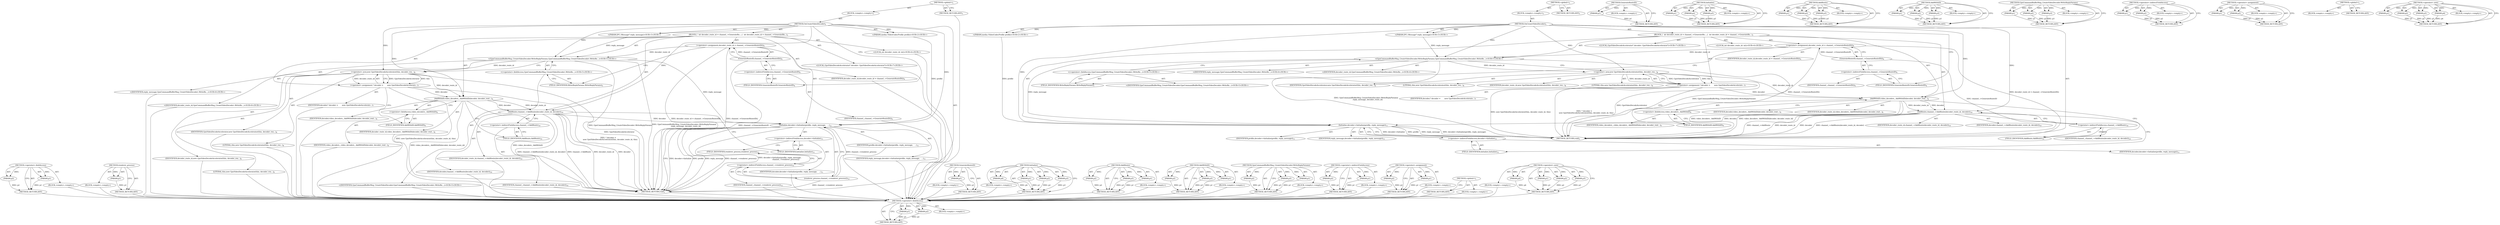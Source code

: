 digraph "&lt;operator&gt;.new" {
vulnerable_100 [label=<(METHOD,&lt;operator&gt;.fieldAccess)>];
vulnerable_101 [label=<(PARAM,p1)>];
vulnerable_102 [label=<(PARAM,p2)>];
vulnerable_103 [label=<(BLOCK,&lt;empty&gt;,&lt;empty&gt;)>];
vulnerable_104 [label=<(METHOD_RETURN,ANY)>];
vulnerable_131 [label=<(METHOD,renderer_process)>];
vulnerable_132 [label=<(PARAM,p1)>];
vulnerable_133 [label=<(BLOCK,&lt;empty&gt;,&lt;empty&gt;)>];
vulnerable_134 [label=<(METHOD_RETURN,ANY)>];
vulnerable_6 [label=<(METHOD,&lt;global&gt;)<SUB>1</SUB>>];
vulnerable_7 [label=<(BLOCK,&lt;empty&gt;,&lt;empty&gt;)<SUB>1</SUB>>];
vulnerable_8 [label=<(METHOD,OnCreateVideoDecoder)<SUB>1</SUB>>];
vulnerable_9 [label="<(PARAM,media::VideoCodecProfile profile)<SUB>2</SUB>>"];
vulnerable_10 [label="<(PARAM,IPC::Message* reply_message)<SUB>3</SUB>>"];
vulnerable_11 [label=<(BLOCK,{
  int decoder_route_id = channel_-&gt;GenerateRo...,{
  int decoder_route_id = channel_-&gt;GenerateRo...)<SUB>3</SUB>>];
vulnerable_12 [label="<(LOCAL,int decoder_route_id: int)<SUB>4</SUB>>"];
vulnerable_13 [label=<(&lt;operator&gt;.assignment,decoder_route_id = channel_-&gt;GenerateRouteID())<SUB>4</SUB>>];
vulnerable_14 [label=<(IDENTIFIER,decoder_route_id,decoder_route_id = channel_-&gt;GenerateRouteID())<SUB>4</SUB>>];
vulnerable_15 [label=<(GenerateRouteID,channel_-&gt;GenerateRouteID())<SUB>4</SUB>>];
vulnerable_16 [label=<(&lt;operator&gt;.indirectFieldAccess,channel_-&gt;GenerateRouteID)<SUB>4</SUB>>];
vulnerable_17 [label=<(IDENTIFIER,channel_,channel_-&gt;GenerateRouteID())<SUB>4</SUB>>];
vulnerable_18 [label=<(FIELD_IDENTIFIER,GenerateRouteID,GenerateRouteID)<SUB>4</SUB>>];
vulnerable_19 [label="<(GpuCommandBufferMsg_CreateVideoDecoder.WriteReplyParams,GpuCommandBufferMsg_CreateVideoDecoder::WriteRe...)<SUB>5</SUB>>"];
vulnerable_20 [label="<(&lt;operator&gt;.fieldAccess,GpuCommandBufferMsg_CreateVideoDecoder::WriteRe...)<SUB>5</SUB>>"];
vulnerable_21 [label="<(IDENTIFIER,GpuCommandBufferMsg_CreateVideoDecoder,GpuCommandBufferMsg_CreateVideoDecoder::WriteRe...)<SUB>5</SUB>>"];
vulnerable_22 [label=<(FIELD_IDENTIFIER,WriteReplyParams,WriteReplyParams)<SUB>5</SUB>>];
vulnerable_23 [label="<(IDENTIFIER,reply_message,GpuCommandBufferMsg_CreateVideoDecoder::WriteRe...)<SUB>6</SUB>>"];
vulnerable_24 [label="<(IDENTIFIER,decoder_route_id,GpuCommandBufferMsg_CreateVideoDecoder::WriteRe...)<SUB>6</SUB>>"];
vulnerable_25 [label="<(LOCAL,GpuVideoDecodeAccelerator* decoder: GpuVideoDecodeAccelerator*)<SUB>7</SUB>>"];
vulnerable_26 [label=<(&lt;operator&gt;.assignment,* decoder =
       new GpuVideoDecodeAccelerato...)<SUB>7</SUB>>];
vulnerable_27 [label=<(IDENTIFIER,decoder,* decoder =
       new GpuVideoDecodeAccelerato...)<SUB>7</SUB>>];
vulnerable_28 [label=<(&lt;operator&gt;.new,new GpuVideoDecodeAccelerator(this, decoder_rou...)<SUB>8</SUB>>];
vulnerable_29 [label=<(IDENTIFIER,GpuVideoDecodeAccelerator,new GpuVideoDecodeAccelerator(this, decoder_rou...)<SUB>8</SUB>>];
vulnerable_30 [label=<(LITERAL,this,new GpuVideoDecodeAccelerator(this, decoder_rou...)<SUB>8</SUB>>];
vulnerable_31 [label=<(IDENTIFIER,decoder_route_id,new GpuVideoDecodeAccelerator(this, decoder_rou...)<SUB>8</SUB>>];
vulnerable_32 [label=<(LITERAL,this,new GpuVideoDecodeAccelerator(this, decoder_rou...)<SUB>8</SUB>>];
vulnerable_33 [label=<(AddWithID,video_decoders_.AddWithID(decoder, decoder_rout...)<SUB>9</SUB>>];
vulnerable_34 [label=<(&lt;operator&gt;.fieldAccess,video_decoders_.AddWithID)<SUB>9</SUB>>];
vulnerable_35 [label=<(IDENTIFIER,video_decoders_,video_decoders_.AddWithID(decoder, decoder_rout...)<SUB>9</SUB>>];
vulnerable_36 [label=<(FIELD_IDENTIFIER,AddWithID,AddWithID)<SUB>9</SUB>>];
vulnerable_37 [label=<(IDENTIFIER,decoder,video_decoders_.AddWithID(decoder, decoder_rout...)<SUB>9</SUB>>];
vulnerable_38 [label=<(IDENTIFIER,decoder_route_id,video_decoders_.AddWithID(decoder, decoder_rout...)<SUB>9</SUB>>];
vulnerable_39 [label=<(AddRoute,channel_-&gt;AddRoute(decoder_route_id, decoder))<SUB>10</SUB>>];
vulnerable_40 [label=<(&lt;operator&gt;.indirectFieldAccess,channel_-&gt;AddRoute)<SUB>10</SUB>>];
vulnerable_41 [label=<(IDENTIFIER,channel_,channel_-&gt;AddRoute(decoder_route_id, decoder))<SUB>10</SUB>>];
vulnerable_42 [label=<(FIELD_IDENTIFIER,AddRoute,AddRoute)<SUB>10</SUB>>];
vulnerable_43 [label=<(IDENTIFIER,decoder_route_id,channel_-&gt;AddRoute(decoder_route_id, decoder))<SUB>10</SUB>>];
vulnerable_44 [label=<(IDENTIFIER,decoder,channel_-&gt;AddRoute(decoder_route_id, decoder))<SUB>10</SUB>>];
vulnerable_45 [label=<(Initialize,decoder-&gt;Initialize(profile, reply_message,
   ...)<SUB>11</SUB>>];
vulnerable_46 [label=<(&lt;operator&gt;.indirectFieldAccess,decoder-&gt;Initialize)<SUB>11</SUB>>];
vulnerable_47 [label=<(IDENTIFIER,decoder,decoder-&gt;Initialize(profile, reply_message,
   ...)<SUB>11</SUB>>];
vulnerable_48 [label=<(FIELD_IDENTIFIER,Initialize,Initialize)<SUB>11</SUB>>];
vulnerable_49 [label=<(IDENTIFIER,profile,decoder-&gt;Initialize(profile, reply_message,
   ...)<SUB>11</SUB>>];
vulnerable_50 [label=<(IDENTIFIER,reply_message,decoder-&gt;Initialize(profile, reply_message,
   ...)<SUB>11</SUB>>];
vulnerable_51 [label=<(renderer_process,channel_-&gt;renderer_process())<SUB>12</SUB>>];
vulnerable_52 [label=<(&lt;operator&gt;.indirectFieldAccess,channel_-&gt;renderer_process)<SUB>12</SUB>>];
vulnerable_53 [label=<(IDENTIFIER,channel_,channel_-&gt;renderer_process())<SUB>12</SUB>>];
vulnerable_54 [label=<(FIELD_IDENTIFIER,renderer_process,renderer_process)<SUB>12</SUB>>];
vulnerable_55 [label=<(METHOD_RETURN,void)<SUB>1</SUB>>];
vulnerable_57 [label=<(METHOD_RETURN,ANY)<SUB>1</SUB>>];
vulnerable_85 [label=<(METHOD,GenerateRouteID)>];
vulnerable_86 [label=<(PARAM,p1)>];
vulnerable_87 [label=<(BLOCK,&lt;empty&gt;,&lt;empty&gt;)>];
vulnerable_88 [label=<(METHOD_RETURN,ANY)>];
vulnerable_124 [label=<(METHOD,Initialize)>];
vulnerable_125 [label=<(PARAM,p1)>];
vulnerable_126 [label=<(PARAM,p2)>];
vulnerable_127 [label=<(PARAM,p3)>];
vulnerable_128 [label=<(PARAM,p4)>];
vulnerable_129 [label=<(BLOCK,&lt;empty&gt;,&lt;empty&gt;)>];
vulnerable_130 [label=<(METHOD_RETURN,ANY)>];
vulnerable_118 [label=<(METHOD,AddRoute)>];
vulnerable_119 [label=<(PARAM,p1)>];
vulnerable_120 [label=<(PARAM,p2)>];
vulnerable_121 [label=<(PARAM,p3)>];
vulnerable_122 [label=<(BLOCK,&lt;empty&gt;,&lt;empty&gt;)>];
vulnerable_123 [label=<(METHOD_RETURN,ANY)>];
vulnerable_112 [label=<(METHOD,AddWithID)>];
vulnerable_113 [label=<(PARAM,p1)>];
vulnerable_114 [label=<(PARAM,p2)>];
vulnerable_115 [label=<(PARAM,p3)>];
vulnerable_116 [label=<(BLOCK,&lt;empty&gt;,&lt;empty&gt;)>];
vulnerable_117 [label=<(METHOD_RETURN,ANY)>];
vulnerable_94 [label=<(METHOD,GpuCommandBufferMsg_CreateVideoDecoder.WriteReplyParams)>];
vulnerable_95 [label=<(PARAM,p1)>];
vulnerable_96 [label=<(PARAM,p2)>];
vulnerable_97 [label=<(PARAM,p3)>];
vulnerable_98 [label=<(BLOCK,&lt;empty&gt;,&lt;empty&gt;)>];
vulnerable_99 [label=<(METHOD_RETURN,ANY)>];
vulnerable_89 [label=<(METHOD,&lt;operator&gt;.indirectFieldAccess)>];
vulnerable_90 [label=<(PARAM,p1)>];
vulnerable_91 [label=<(PARAM,p2)>];
vulnerable_92 [label=<(BLOCK,&lt;empty&gt;,&lt;empty&gt;)>];
vulnerable_93 [label=<(METHOD_RETURN,ANY)>];
vulnerable_80 [label=<(METHOD,&lt;operator&gt;.assignment)>];
vulnerable_81 [label=<(PARAM,p1)>];
vulnerable_82 [label=<(PARAM,p2)>];
vulnerable_83 [label=<(BLOCK,&lt;empty&gt;,&lt;empty&gt;)>];
vulnerable_84 [label=<(METHOD_RETURN,ANY)>];
vulnerable_74 [label=<(METHOD,&lt;global&gt;)<SUB>1</SUB>>];
vulnerable_75 [label=<(BLOCK,&lt;empty&gt;,&lt;empty&gt;)>];
vulnerable_76 [label=<(METHOD_RETURN,ANY)>];
vulnerable_105 [label=<(METHOD,&lt;operator&gt;.new)>];
vulnerable_106 [label=<(PARAM,p1)>];
vulnerable_107 [label=<(PARAM,p2)>];
vulnerable_108 [label=<(PARAM,p3)>];
vulnerable_109 [label=<(PARAM,p4)>];
vulnerable_110 [label=<(BLOCK,&lt;empty&gt;,&lt;empty&gt;)>];
vulnerable_111 [label=<(METHOD_RETURN,ANY)>];
fixed_96 [label=<(METHOD,&lt;operator&gt;.fieldAccess)>];
fixed_97 [label=<(PARAM,p1)>];
fixed_98 [label=<(PARAM,p2)>];
fixed_99 [label=<(BLOCK,&lt;empty&gt;,&lt;empty&gt;)>];
fixed_100 [label=<(METHOD_RETURN,ANY)>];
fixed_6 [label=<(METHOD,&lt;global&gt;)<SUB>1</SUB>>];
fixed_7 [label=<(BLOCK,&lt;empty&gt;,&lt;empty&gt;)<SUB>1</SUB>>];
fixed_8 [label=<(METHOD,OnCreateVideoDecoder)<SUB>1</SUB>>];
fixed_9 [label="<(PARAM,media::VideoCodecProfile profile)<SUB>2</SUB>>"];
fixed_10 [label="<(PARAM,IPC::Message* reply_message)<SUB>3</SUB>>"];
fixed_11 [label=<(BLOCK,{
  int decoder_route_id = channel_-&gt;GenerateRo...,{
  int decoder_route_id = channel_-&gt;GenerateRo...)<SUB>3</SUB>>];
fixed_12 [label="<(LOCAL,int decoder_route_id: int)<SUB>4</SUB>>"];
fixed_13 [label=<(&lt;operator&gt;.assignment,decoder_route_id = channel_-&gt;GenerateRouteID())<SUB>4</SUB>>];
fixed_14 [label=<(IDENTIFIER,decoder_route_id,decoder_route_id = channel_-&gt;GenerateRouteID())<SUB>4</SUB>>];
fixed_15 [label=<(GenerateRouteID,channel_-&gt;GenerateRouteID())<SUB>4</SUB>>];
fixed_16 [label=<(&lt;operator&gt;.indirectFieldAccess,channel_-&gt;GenerateRouteID)<SUB>4</SUB>>];
fixed_17 [label=<(IDENTIFIER,channel_,channel_-&gt;GenerateRouteID())<SUB>4</SUB>>];
fixed_18 [label=<(FIELD_IDENTIFIER,GenerateRouteID,GenerateRouteID)<SUB>4</SUB>>];
fixed_19 [label="<(GpuCommandBufferMsg_CreateVideoDecoder.WriteReplyParams,GpuCommandBufferMsg_CreateVideoDecoder::WriteRe...)<SUB>5</SUB>>"];
fixed_20 [label="<(&lt;operator&gt;.fieldAccess,GpuCommandBufferMsg_CreateVideoDecoder::WriteRe...)<SUB>5</SUB>>"];
fixed_21 [label="<(IDENTIFIER,GpuCommandBufferMsg_CreateVideoDecoder,GpuCommandBufferMsg_CreateVideoDecoder::WriteRe...)<SUB>5</SUB>>"];
fixed_22 [label=<(FIELD_IDENTIFIER,WriteReplyParams,WriteReplyParams)<SUB>5</SUB>>];
fixed_23 [label="<(IDENTIFIER,reply_message,GpuCommandBufferMsg_CreateVideoDecoder::WriteRe...)<SUB>6</SUB>>"];
fixed_24 [label="<(IDENTIFIER,decoder_route_id,GpuCommandBufferMsg_CreateVideoDecoder::WriteRe...)<SUB>6</SUB>>"];
fixed_25 [label="<(LOCAL,GpuVideoDecodeAccelerator* decoder: GpuVideoDecodeAccelerator*)<SUB>7</SUB>>"];
fixed_26 [label=<(&lt;operator&gt;.assignment,* decoder =
       new GpuVideoDecodeAccelerato...)<SUB>7</SUB>>];
fixed_27 [label=<(IDENTIFIER,decoder,* decoder =
       new GpuVideoDecodeAccelerato...)<SUB>7</SUB>>];
fixed_28 [label=<(&lt;operator&gt;.new,new GpuVideoDecodeAccelerator(this, decoder_rou...)<SUB>8</SUB>>];
fixed_29 [label=<(IDENTIFIER,GpuVideoDecodeAccelerator,new GpuVideoDecodeAccelerator(this, decoder_rou...)<SUB>8</SUB>>];
fixed_30 [label=<(LITERAL,this,new GpuVideoDecodeAccelerator(this, decoder_rou...)<SUB>8</SUB>>];
fixed_31 [label=<(IDENTIFIER,decoder_route_id,new GpuVideoDecodeAccelerator(this, decoder_rou...)<SUB>8</SUB>>];
fixed_32 [label=<(LITERAL,this,new GpuVideoDecodeAccelerator(this, decoder_rou...)<SUB>8</SUB>>];
fixed_33 [label=<(AddWithID,video_decoders_.AddWithID(decoder, decoder_rout...)<SUB>9</SUB>>];
fixed_34 [label=<(&lt;operator&gt;.fieldAccess,video_decoders_.AddWithID)<SUB>9</SUB>>];
fixed_35 [label=<(IDENTIFIER,video_decoders_,video_decoders_.AddWithID(decoder, decoder_rout...)<SUB>9</SUB>>];
fixed_36 [label=<(FIELD_IDENTIFIER,AddWithID,AddWithID)<SUB>9</SUB>>];
fixed_37 [label=<(IDENTIFIER,decoder,video_decoders_.AddWithID(decoder, decoder_rout...)<SUB>9</SUB>>];
fixed_38 [label=<(IDENTIFIER,decoder_route_id,video_decoders_.AddWithID(decoder, decoder_rout...)<SUB>9</SUB>>];
fixed_39 [label=<(AddRoute,channel_-&gt;AddRoute(decoder_route_id, decoder))<SUB>10</SUB>>];
fixed_40 [label=<(&lt;operator&gt;.indirectFieldAccess,channel_-&gt;AddRoute)<SUB>10</SUB>>];
fixed_41 [label=<(IDENTIFIER,channel_,channel_-&gt;AddRoute(decoder_route_id, decoder))<SUB>10</SUB>>];
fixed_42 [label=<(FIELD_IDENTIFIER,AddRoute,AddRoute)<SUB>10</SUB>>];
fixed_43 [label=<(IDENTIFIER,decoder_route_id,channel_-&gt;AddRoute(decoder_route_id, decoder))<SUB>10</SUB>>];
fixed_44 [label=<(IDENTIFIER,decoder,channel_-&gt;AddRoute(decoder_route_id, decoder))<SUB>10</SUB>>];
fixed_45 [label=<(Initialize,decoder-&gt;Initialize(profile, reply_message))<SUB>11</SUB>>];
fixed_46 [label=<(&lt;operator&gt;.indirectFieldAccess,decoder-&gt;Initialize)<SUB>11</SUB>>];
fixed_47 [label=<(IDENTIFIER,decoder,decoder-&gt;Initialize(profile, reply_message))<SUB>11</SUB>>];
fixed_48 [label=<(FIELD_IDENTIFIER,Initialize,Initialize)<SUB>11</SUB>>];
fixed_49 [label=<(IDENTIFIER,profile,decoder-&gt;Initialize(profile, reply_message))<SUB>11</SUB>>];
fixed_50 [label=<(IDENTIFIER,reply_message,decoder-&gt;Initialize(profile, reply_message))<SUB>11</SUB>>];
fixed_51 [label=<(METHOD_RETURN,void)<SUB>1</SUB>>];
fixed_53 [label=<(METHOD_RETURN,ANY)<SUB>1</SUB>>];
fixed_81 [label=<(METHOD,GenerateRouteID)>];
fixed_82 [label=<(PARAM,p1)>];
fixed_83 [label=<(BLOCK,&lt;empty&gt;,&lt;empty&gt;)>];
fixed_84 [label=<(METHOD_RETURN,ANY)>];
fixed_120 [label=<(METHOD,Initialize)>];
fixed_121 [label=<(PARAM,p1)>];
fixed_122 [label=<(PARAM,p2)>];
fixed_123 [label=<(PARAM,p3)>];
fixed_124 [label=<(BLOCK,&lt;empty&gt;,&lt;empty&gt;)>];
fixed_125 [label=<(METHOD_RETURN,ANY)>];
fixed_114 [label=<(METHOD,AddRoute)>];
fixed_115 [label=<(PARAM,p1)>];
fixed_116 [label=<(PARAM,p2)>];
fixed_117 [label=<(PARAM,p3)>];
fixed_118 [label=<(BLOCK,&lt;empty&gt;,&lt;empty&gt;)>];
fixed_119 [label=<(METHOD_RETURN,ANY)>];
fixed_108 [label=<(METHOD,AddWithID)>];
fixed_109 [label=<(PARAM,p1)>];
fixed_110 [label=<(PARAM,p2)>];
fixed_111 [label=<(PARAM,p3)>];
fixed_112 [label=<(BLOCK,&lt;empty&gt;,&lt;empty&gt;)>];
fixed_113 [label=<(METHOD_RETURN,ANY)>];
fixed_90 [label=<(METHOD,GpuCommandBufferMsg_CreateVideoDecoder.WriteReplyParams)>];
fixed_91 [label=<(PARAM,p1)>];
fixed_92 [label=<(PARAM,p2)>];
fixed_93 [label=<(PARAM,p3)>];
fixed_94 [label=<(BLOCK,&lt;empty&gt;,&lt;empty&gt;)>];
fixed_95 [label=<(METHOD_RETURN,ANY)>];
fixed_85 [label=<(METHOD,&lt;operator&gt;.indirectFieldAccess)>];
fixed_86 [label=<(PARAM,p1)>];
fixed_87 [label=<(PARAM,p2)>];
fixed_88 [label=<(BLOCK,&lt;empty&gt;,&lt;empty&gt;)>];
fixed_89 [label=<(METHOD_RETURN,ANY)>];
fixed_76 [label=<(METHOD,&lt;operator&gt;.assignment)>];
fixed_77 [label=<(PARAM,p1)>];
fixed_78 [label=<(PARAM,p2)>];
fixed_79 [label=<(BLOCK,&lt;empty&gt;,&lt;empty&gt;)>];
fixed_80 [label=<(METHOD_RETURN,ANY)>];
fixed_70 [label=<(METHOD,&lt;global&gt;)<SUB>1</SUB>>];
fixed_71 [label=<(BLOCK,&lt;empty&gt;,&lt;empty&gt;)>];
fixed_72 [label=<(METHOD_RETURN,ANY)>];
fixed_101 [label=<(METHOD,&lt;operator&gt;.new)>];
fixed_102 [label=<(PARAM,p1)>];
fixed_103 [label=<(PARAM,p2)>];
fixed_104 [label=<(PARAM,p3)>];
fixed_105 [label=<(PARAM,p4)>];
fixed_106 [label=<(BLOCK,&lt;empty&gt;,&lt;empty&gt;)>];
fixed_107 [label=<(METHOD_RETURN,ANY)>];
vulnerable_100 -> vulnerable_101  [key=0, label="AST: "];
vulnerable_100 -> vulnerable_101  [key=1, label="DDG: "];
vulnerable_100 -> vulnerable_103  [key=0, label="AST: "];
vulnerable_100 -> vulnerable_102  [key=0, label="AST: "];
vulnerable_100 -> vulnerable_102  [key=1, label="DDG: "];
vulnerable_100 -> vulnerable_104  [key=0, label="AST: "];
vulnerable_100 -> vulnerable_104  [key=1, label="CFG: "];
vulnerable_101 -> vulnerable_104  [key=0, label="DDG: p1"];
vulnerable_102 -> vulnerable_104  [key=0, label="DDG: p2"];
vulnerable_103 -> fixed_96  [key=0];
vulnerable_104 -> fixed_96  [key=0];
vulnerable_131 -> vulnerable_132  [key=0, label="AST: "];
vulnerable_131 -> vulnerable_132  [key=1, label="DDG: "];
vulnerable_131 -> vulnerable_133  [key=0, label="AST: "];
vulnerable_131 -> vulnerable_134  [key=0, label="AST: "];
vulnerable_131 -> vulnerable_134  [key=1, label="CFG: "];
vulnerable_132 -> vulnerable_134  [key=0, label="DDG: p1"];
vulnerable_133 -> fixed_96  [key=0];
vulnerable_134 -> fixed_96  [key=0];
vulnerable_6 -> vulnerable_7  [key=0, label="AST: "];
vulnerable_6 -> vulnerable_57  [key=0, label="AST: "];
vulnerable_6 -> vulnerable_57  [key=1, label="CFG: "];
vulnerable_7 -> vulnerable_8  [key=0, label="AST: "];
vulnerable_8 -> vulnerable_9  [key=0, label="AST: "];
vulnerable_8 -> vulnerable_9  [key=1, label="DDG: "];
vulnerable_8 -> vulnerable_10  [key=0, label="AST: "];
vulnerable_8 -> vulnerable_10  [key=1, label="DDG: "];
vulnerable_8 -> vulnerable_11  [key=0, label="AST: "];
vulnerable_8 -> vulnerable_55  [key=0, label="AST: "];
vulnerable_8 -> vulnerable_18  [key=0, label="CFG: "];
vulnerable_8 -> vulnerable_19  [key=0, label="DDG: "];
vulnerable_8 -> vulnerable_33  [key=0, label="DDG: "];
vulnerable_8 -> vulnerable_39  [key=0, label="DDG: "];
vulnerable_8 -> vulnerable_45  [key=0, label="DDG: "];
vulnerable_8 -> vulnerable_28  [key=0, label="DDG: "];
vulnerable_9 -> vulnerable_45  [key=0, label="DDG: profile"];
vulnerable_10 -> vulnerable_19  [key=0, label="DDG: reply_message"];
vulnerable_11 -> vulnerable_12  [key=0, label="AST: "];
vulnerable_11 -> vulnerable_13  [key=0, label="AST: "];
vulnerable_11 -> vulnerable_19  [key=0, label="AST: "];
vulnerable_11 -> vulnerable_25  [key=0, label="AST: "];
vulnerable_11 -> vulnerable_26  [key=0, label="AST: "];
vulnerable_11 -> vulnerable_33  [key=0, label="AST: "];
vulnerable_11 -> vulnerable_39  [key=0, label="AST: "];
vulnerable_11 -> vulnerable_45  [key=0, label="AST: "];
vulnerable_12 -> fixed_96  [key=0];
vulnerable_13 -> vulnerable_14  [key=0, label="AST: "];
vulnerable_13 -> vulnerable_15  [key=0, label="AST: "];
vulnerable_13 -> vulnerable_22  [key=0, label="CFG: "];
vulnerable_13 -> vulnerable_55  [key=0, label="DDG: channel_-&gt;GenerateRouteID()"];
vulnerable_13 -> vulnerable_55  [key=1, label="DDG: decoder_route_id = channel_-&gt;GenerateRouteID()"];
vulnerable_13 -> vulnerable_19  [key=0, label="DDG: decoder_route_id"];
vulnerable_14 -> fixed_96  [key=0];
vulnerable_15 -> vulnerable_16  [key=0, label="AST: "];
vulnerable_15 -> vulnerable_13  [key=0, label="CFG: "];
vulnerable_15 -> vulnerable_13  [key=1, label="DDG: channel_-&gt;GenerateRouteID"];
vulnerable_15 -> vulnerable_55  [key=0, label="DDG: channel_-&gt;GenerateRouteID"];
vulnerable_16 -> vulnerable_17  [key=0, label="AST: "];
vulnerable_16 -> vulnerable_18  [key=0, label="AST: "];
vulnerable_16 -> vulnerable_15  [key=0, label="CFG: "];
vulnerable_17 -> fixed_96  [key=0];
vulnerable_18 -> vulnerable_16  [key=0, label="CFG: "];
vulnerable_19 -> vulnerable_20  [key=0, label="AST: "];
vulnerable_19 -> vulnerable_23  [key=0, label="AST: "];
vulnerable_19 -> vulnerable_24  [key=0, label="AST: "];
vulnerable_19 -> vulnerable_28  [key=0, label="CFG: "];
vulnerable_19 -> vulnerable_28  [key=1, label="DDG: decoder_route_id"];
vulnerable_19 -> vulnerable_55  [key=0, label="DDG: GpuCommandBufferMsg_CreateVideoDecoder::WriteReplyParams"];
vulnerable_19 -> vulnerable_55  [key=1, label="DDG: GpuCommandBufferMsg_CreateVideoDecoder::WriteReplyParams(
      reply_message, decoder_route_id)"];
vulnerable_19 -> vulnerable_45  [key=0, label="DDG: reply_message"];
vulnerable_20 -> vulnerable_21  [key=0, label="AST: "];
vulnerable_20 -> vulnerable_22  [key=0, label="AST: "];
vulnerable_20 -> vulnerable_19  [key=0, label="CFG: "];
vulnerable_21 -> fixed_96  [key=0];
vulnerable_22 -> vulnerable_20  [key=0, label="CFG: "];
vulnerable_23 -> fixed_96  [key=0];
vulnerable_24 -> fixed_96  [key=0];
vulnerable_25 -> fixed_96  [key=0];
vulnerable_26 -> vulnerable_27  [key=0, label="AST: "];
vulnerable_26 -> vulnerable_28  [key=0, label="AST: "];
vulnerable_26 -> vulnerable_36  [key=0, label="CFG: "];
vulnerable_26 -> vulnerable_55  [key=0, label="DDG: new GpuVideoDecodeAccelerator(this, decoder_route_id, this)"];
vulnerable_26 -> vulnerable_55  [key=1, label="DDG: * decoder =
       new GpuVideoDecodeAccelerator(this, decoder_route_id, this)"];
vulnerable_26 -> vulnerable_33  [key=0, label="DDG: decoder"];
vulnerable_27 -> fixed_96  [key=0];
vulnerable_28 -> vulnerable_29  [key=0, label="AST: "];
vulnerable_28 -> vulnerable_30  [key=0, label="AST: "];
vulnerable_28 -> vulnerable_31  [key=0, label="AST: "];
vulnerable_28 -> vulnerable_32  [key=0, label="AST: "];
vulnerable_28 -> vulnerable_26  [key=0, label="CFG: "];
vulnerable_28 -> vulnerable_26  [key=1, label="DDG: GpuVideoDecodeAccelerator"];
vulnerable_28 -> vulnerable_26  [key=2, label="DDG: this"];
vulnerable_28 -> vulnerable_26  [key=3, label="DDG: decoder_route_id"];
vulnerable_28 -> vulnerable_55  [key=0, label="DDG: GpuVideoDecodeAccelerator"];
vulnerable_28 -> vulnerable_33  [key=0, label="DDG: decoder_route_id"];
vulnerable_29 -> fixed_96  [key=0];
vulnerable_30 -> fixed_96  [key=0];
vulnerable_31 -> fixed_96  [key=0];
vulnerable_32 -> fixed_96  [key=0];
vulnerable_33 -> vulnerable_34  [key=0, label="AST: "];
vulnerable_33 -> vulnerable_37  [key=0, label="AST: "];
vulnerable_33 -> vulnerable_38  [key=0, label="AST: "];
vulnerable_33 -> vulnerable_42  [key=0, label="CFG: "];
vulnerable_33 -> vulnerable_55  [key=0, label="DDG: video_decoders_.AddWithID"];
vulnerable_33 -> vulnerable_55  [key=1, label="DDG: video_decoders_.AddWithID(decoder, decoder_route_id)"];
vulnerable_33 -> vulnerable_39  [key=0, label="DDG: decoder_route_id"];
vulnerable_33 -> vulnerable_39  [key=1, label="DDG: decoder"];
vulnerable_34 -> vulnerable_35  [key=0, label="AST: "];
vulnerable_34 -> vulnerable_36  [key=0, label="AST: "];
vulnerable_34 -> vulnerable_33  [key=0, label="CFG: "];
vulnerable_35 -> fixed_96  [key=0];
vulnerable_36 -> vulnerable_34  [key=0, label="CFG: "];
vulnerable_37 -> fixed_96  [key=0];
vulnerable_38 -> fixed_96  [key=0];
vulnerable_39 -> vulnerable_40  [key=0, label="AST: "];
vulnerable_39 -> vulnerable_43  [key=0, label="AST: "];
vulnerable_39 -> vulnerable_44  [key=0, label="AST: "];
vulnerable_39 -> vulnerable_48  [key=0, label="CFG: "];
vulnerable_39 -> vulnerable_55  [key=0, label="DDG: channel_-&gt;AddRoute"];
vulnerable_39 -> vulnerable_55  [key=1, label="DDG: decoder_route_id"];
vulnerable_39 -> vulnerable_55  [key=2, label="DDG: decoder"];
vulnerable_39 -> vulnerable_55  [key=3, label="DDG: channel_-&gt;AddRoute(decoder_route_id, decoder)"];
vulnerable_39 -> vulnerable_45  [key=0, label="DDG: decoder"];
vulnerable_40 -> vulnerable_41  [key=0, label="AST: "];
vulnerable_40 -> vulnerable_42  [key=0, label="AST: "];
vulnerable_40 -> vulnerable_39  [key=0, label="CFG: "];
vulnerable_41 -> fixed_96  [key=0];
vulnerable_42 -> vulnerable_40  [key=0, label="CFG: "];
vulnerable_43 -> fixed_96  [key=0];
vulnerable_44 -> fixed_96  [key=0];
vulnerable_45 -> vulnerable_46  [key=0, label="AST: "];
vulnerable_45 -> vulnerable_49  [key=0, label="AST: "];
vulnerable_45 -> vulnerable_50  [key=0, label="AST: "];
vulnerable_45 -> vulnerable_51  [key=0, label="AST: "];
vulnerable_45 -> vulnerable_55  [key=0, label="CFG: "];
vulnerable_45 -> vulnerable_55  [key=1, label="DDG: decoder-&gt;Initialize"];
vulnerable_45 -> vulnerable_55  [key=2, label="DDG: profile"];
vulnerable_45 -> vulnerable_55  [key=3, label="DDG: reply_message"];
vulnerable_45 -> vulnerable_55  [key=4, label="DDG: channel_-&gt;renderer_process()"];
vulnerable_45 -> vulnerable_55  [key=5, label="DDG: decoder-&gt;Initialize(profile, reply_message,
                      channel_-&gt;renderer_process())"];
vulnerable_46 -> vulnerable_47  [key=0, label="AST: "];
vulnerable_46 -> vulnerable_48  [key=0, label="AST: "];
vulnerable_46 -> vulnerable_54  [key=0, label="CFG: "];
vulnerable_47 -> fixed_96  [key=0];
vulnerable_48 -> vulnerable_46  [key=0, label="CFG: "];
vulnerable_49 -> fixed_96  [key=0];
vulnerable_50 -> fixed_96  [key=0];
vulnerable_51 -> vulnerable_52  [key=0, label="AST: "];
vulnerable_51 -> vulnerable_45  [key=0, label="CFG: "];
vulnerable_51 -> vulnerable_45  [key=1, label="DDG: channel_-&gt;renderer_process"];
vulnerable_51 -> vulnerable_55  [key=0, label="DDG: channel_-&gt;renderer_process"];
vulnerable_52 -> vulnerable_53  [key=0, label="AST: "];
vulnerable_52 -> vulnerable_54  [key=0, label="AST: "];
vulnerable_52 -> vulnerable_51  [key=0, label="CFG: "];
vulnerable_53 -> fixed_96  [key=0];
vulnerable_54 -> vulnerable_52  [key=0, label="CFG: "];
vulnerable_55 -> fixed_96  [key=0];
vulnerable_57 -> fixed_96  [key=0];
vulnerable_85 -> vulnerable_86  [key=0, label="AST: "];
vulnerable_85 -> vulnerable_86  [key=1, label="DDG: "];
vulnerable_85 -> vulnerable_87  [key=0, label="AST: "];
vulnerable_85 -> vulnerable_88  [key=0, label="AST: "];
vulnerable_85 -> vulnerable_88  [key=1, label="CFG: "];
vulnerable_86 -> vulnerable_88  [key=0, label="DDG: p1"];
vulnerable_87 -> fixed_96  [key=0];
vulnerable_88 -> fixed_96  [key=0];
vulnerable_124 -> vulnerable_125  [key=0, label="AST: "];
vulnerable_124 -> vulnerable_125  [key=1, label="DDG: "];
vulnerable_124 -> vulnerable_129  [key=0, label="AST: "];
vulnerable_124 -> vulnerable_126  [key=0, label="AST: "];
vulnerable_124 -> vulnerable_126  [key=1, label="DDG: "];
vulnerable_124 -> vulnerable_130  [key=0, label="AST: "];
vulnerable_124 -> vulnerable_130  [key=1, label="CFG: "];
vulnerable_124 -> vulnerable_127  [key=0, label="AST: "];
vulnerable_124 -> vulnerable_127  [key=1, label="DDG: "];
vulnerable_124 -> vulnerable_128  [key=0, label="AST: "];
vulnerable_124 -> vulnerable_128  [key=1, label="DDG: "];
vulnerable_125 -> vulnerable_130  [key=0, label="DDG: p1"];
vulnerable_126 -> vulnerable_130  [key=0, label="DDG: p2"];
vulnerable_127 -> vulnerable_130  [key=0, label="DDG: p3"];
vulnerable_128 -> vulnerable_130  [key=0, label="DDG: p4"];
vulnerable_129 -> fixed_96  [key=0];
vulnerable_130 -> fixed_96  [key=0];
vulnerable_118 -> vulnerable_119  [key=0, label="AST: "];
vulnerable_118 -> vulnerable_119  [key=1, label="DDG: "];
vulnerable_118 -> vulnerable_122  [key=0, label="AST: "];
vulnerable_118 -> vulnerable_120  [key=0, label="AST: "];
vulnerable_118 -> vulnerable_120  [key=1, label="DDG: "];
vulnerable_118 -> vulnerable_123  [key=0, label="AST: "];
vulnerable_118 -> vulnerable_123  [key=1, label="CFG: "];
vulnerable_118 -> vulnerable_121  [key=0, label="AST: "];
vulnerable_118 -> vulnerable_121  [key=1, label="DDG: "];
vulnerable_119 -> vulnerable_123  [key=0, label="DDG: p1"];
vulnerable_120 -> vulnerable_123  [key=0, label="DDG: p2"];
vulnerable_121 -> vulnerable_123  [key=0, label="DDG: p3"];
vulnerable_122 -> fixed_96  [key=0];
vulnerable_123 -> fixed_96  [key=0];
vulnerable_112 -> vulnerable_113  [key=0, label="AST: "];
vulnerable_112 -> vulnerable_113  [key=1, label="DDG: "];
vulnerable_112 -> vulnerable_116  [key=0, label="AST: "];
vulnerable_112 -> vulnerable_114  [key=0, label="AST: "];
vulnerable_112 -> vulnerable_114  [key=1, label="DDG: "];
vulnerable_112 -> vulnerable_117  [key=0, label="AST: "];
vulnerable_112 -> vulnerable_117  [key=1, label="CFG: "];
vulnerable_112 -> vulnerable_115  [key=0, label="AST: "];
vulnerable_112 -> vulnerable_115  [key=1, label="DDG: "];
vulnerable_113 -> vulnerable_117  [key=0, label="DDG: p1"];
vulnerable_114 -> vulnerable_117  [key=0, label="DDG: p2"];
vulnerable_115 -> vulnerable_117  [key=0, label="DDG: p3"];
vulnerable_116 -> fixed_96  [key=0];
vulnerable_117 -> fixed_96  [key=0];
vulnerable_94 -> vulnerable_95  [key=0, label="AST: "];
vulnerable_94 -> vulnerable_95  [key=1, label="DDG: "];
vulnerable_94 -> vulnerable_98  [key=0, label="AST: "];
vulnerable_94 -> vulnerable_96  [key=0, label="AST: "];
vulnerable_94 -> vulnerable_96  [key=1, label="DDG: "];
vulnerable_94 -> vulnerable_99  [key=0, label="AST: "];
vulnerable_94 -> vulnerable_99  [key=1, label="CFG: "];
vulnerable_94 -> vulnerable_97  [key=0, label="AST: "];
vulnerable_94 -> vulnerable_97  [key=1, label="DDG: "];
vulnerable_95 -> vulnerable_99  [key=0, label="DDG: p1"];
vulnerable_96 -> vulnerable_99  [key=0, label="DDG: p2"];
vulnerable_97 -> vulnerable_99  [key=0, label="DDG: p3"];
vulnerable_98 -> fixed_96  [key=0];
vulnerable_99 -> fixed_96  [key=0];
vulnerable_89 -> vulnerable_90  [key=0, label="AST: "];
vulnerable_89 -> vulnerable_90  [key=1, label="DDG: "];
vulnerable_89 -> vulnerable_92  [key=0, label="AST: "];
vulnerable_89 -> vulnerable_91  [key=0, label="AST: "];
vulnerable_89 -> vulnerable_91  [key=1, label="DDG: "];
vulnerable_89 -> vulnerable_93  [key=0, label="AST: "];
vulnerable_89 -> vulnerable_93  [key=1, label="CFG: "];
vulnerable_90 -> vulnerable_93  [key=0, label="DDG: p1"];
vulnerable_91 -> vulnerable_93  [key=0, label="DDG: p2"];
vulnerable_92 -> fixed_96  [key=0];
vulnerable_93 -> fixed_96  [key=0];
vulnerable_80 -> vulnerable_81  [key=0, label="AST: "];
vulnerable_80 -> vulnerable_81  [key=1, label="DDG: "];
vulnerable_80 -> vulnerable_83  [key=0, label="AST: "];
vulnerable_80 -> vulnerable_82  [key=0, label="AST: "];
vulnerable_80 -> vulnerable_82  [key=1, label="DDG: "];
vulnerable_80 -> vulnerable_84  [key=0, label="AST: "];
vulnerable_80 -> vulnerable_84  [key=1, label="CFG: "];
vulnerable_81 -> vulnerable_84  [key=0, label="DDG: p1"];
vulnerable_82 -> vulnerable_84  [key=0, label="DDG: p2"];
vulnerable_83 -> fixed_96  [key=0];
vulnerable_84 -> fixed_96  [key=0];
vulnerable_74 -> vulnerable_75  [key=0, label="AST: "];
vulnerable_74 -> vulnerable_76  [key=0, label="AST: "];
vulnerable_74 -> vulnerable_76  [key=1, label="CFG: "];
vulnerable_75 -> fixed_96  [key=0];
vulnerable_76 -> fixed_96  [key=0];
vulnerable_105 -> vulnerable_106  [key=0, label="AST: "];
vulnerable_105 -> vulnerable_106  [key=1, label="DDG: "];
vulnerable_105 -> vulnerable_110  [key=0, label="AST: "];
vulnerable_105 -> vulnerable_107  [key=0, label="AST: "];
vulnerable_105 -> vulnerable_107  [key=1, label="DDG: "];
vulnerable_105 -> vulnerable_111  [key=0, label="AST: "];
vulnerable_105 -> vulnerable_111  [key=1, label="CFG: "];
vulnerable_105 -> vulnerable_108  [key=0, label="AST: "];
vulnerable_105 -> vulnerable_108  [key=1, label="DDG: "];
vulnerable_105 -> vulnerable_109  [key=0, label="AST: "];
vulnerable_105 -> vulnerable_109  [key=1, label="DDG: "];
vulnerable_106 -> vulnerable_111  [key=0, label="DDG: p1"];
vulnerable_107 -> vulnerable_111  [key=0, label="DDG: p2"];
vulnerable_108 -> vulnerable_111  [key=0, label="DDG: p3"];
vulnerable_109 -> vulnerable_111  [key=0, label="DDG: p4"];
vulnerable_110 -> fixed_96  [key=0];
vulnerable_111 -> fixed_96  [key=0];
fixed_96 -> fixed_97  [key=0, label="AST: "];
fixed_96 -> fixed_97  [key=1, label="DDG: "];
fixed_96 -> fixed_99  [key=0, label="AST: "];
fixed_96 -> fixed_98  [key=0, label="AST: "];
fixed_96 -> fixed_98  [key=1, label="DDG: "];
fixed_96 -> fixed_100  [key=0, label="AST: "];
fixed_96 -> fixed_100  [key=1, label="CFG: "];
fixed_97 -> fixed_100  [key=0, label="DDG: p1"];
fixed_98 -> fixed_100  [key=0, label="DDG: p2"];
fixed_6 -> fixed_7  [key=0, label="AST: "];
fixed_6 -> fixed_53  [key=0, label="AST: "];
fixed_6 -> fixed_53  [key=1, label="CFG: "];
fixed_7 -> fixed_8  [key=0, label="AST: "];
fixed_8 -> fixed_9  [key=0, label="AST: "];
fixed_8 -> fixed_9  [key=1, label="DDG: "];
fixed_8 -> fixed_10  [key=0, label="AST: "];
fixed_8 -> fixed_10  [key=1, label="DDG: "];
fixed_8 -> fixed_11  [key=0, label="AST: "];
fixed_8 -> fixed_51  [key=0, label="AST: "];
fixed_8 -> fixed_18  [key=0, label="CFG: "];
fixed_8 -> fixed_19  [key=0, label="DDG: "];
fixed_8 -> fixed_33  [key=0, label="DDG: "];
fixed_8 -> fixed_39  [key=0, label="DDG: "];
fixed_8 -> fixed_45  [key=0, label="DDG: "];
fixed_8 -> fixed_28  [key=0, label="DDG: "];
fixed_9 -> fixed_45  [key=0, label="DDG: profile"];
fixed_10 -> fixed_19  [key=0, label="DDG: reply_message"];
fixed_11 -> fixed_12  [key=0, label="AST: "];
fixed_11 -> fixed_13  [key=0, label="AST: "];
fixed_11 -> fixed_19  [key=0, label="AST: "];
fixed_11 -> fixed_25  [key=0, label="AST: "];
fixed_11 -> fixed_26  [key=0, label="AST: "];
fixed_11 -> fixed_33  [key=0, label="AST: "];
fixed_11 -> fixed_39  [key=0, label="AST: "];
fixed_11 -> fixed_45  [key=0, label="AST: "];
fixed_13 -> fixed_14  [key=0, label="AST: "];
fixed_13 -> fixed_15  [key=0, label="AST: "];
fixed_13 -> fixed_22  [key=0, label="CFG: "];
fixed_13 -> fixed_51  [key=0, label="DDG: channel_-&gt;GenerateRouteID()"];
fixed_13 -> fixed_51  [key=1, label="DDG: decoder_route_id = channel_-&gt;GenerateRouteID()"];
fixed_13 -> fixed_19  [key=0, label="DDG: decoder_route_id"];
fixed_15 -> fixed_16  [key=0, label="AST: "];
fixed_15 -> fixed_13  [key=0, label="CFG: "];
fixed_15 -> fixed_13  [key=1, label="DDG: channel_-&gt;GenerateRouteID"];
fixed_15 -> fixed_51  [key=0, label="DDG: channel_-&gt;GenerateRouteID"];
fixed_16 -> fixed_17  [key=0, label="AST: "];
fixed_16 -> fixed_18  [key=0, label="AST: "];
fixed_16 -> fixed_15  [key=0, label="CFG: "];
fixed_18 -> fixed_16  [key=0, label="CFG: "];
fixed_19 -> fixed_20  [key=0, label="AST: "];
fixed_19 -> fixed_23  [key=0, label="AST: "];
fixed_19 -> fixed_24  [key=0, label="AST: "];
fixed_19 -> fixed_28  [key=0, label="CFG: "];
fixed_19 -> fixed_28  [key=1, label="DDG: decoder_route_id"];
fixed_19 -> fixed_51  [key=0, label="DDG: GpuCommandBufferMsg_CreateVideoDecoder::WriteReplyParams"];
fixed_19 -> fixed_51  [key=1, label="DDG: GpuCommandBufferMsg_CreateVideoDecoder::WriteReplyParams(
      reply_message, decoder_route_id)"];
fixed_19 -> fixed_45  [key=0, label="DDG: reply_message"];
fixed_20 -> fixed_21  [key=0, label="AST: "];
fixed_20 -> fixed_22  [key=0, label="AST: "];
fixed_20 -> fixed_19  [key=0, label="CFG: "];
fixed_22 -> fixed_20  [key=0, label="CFG: "];
fixed_26 -> fixed_27  [key=0, label="AST: "];
fixed_26 -> fixed_28  [key=0, label="AST: "];
fixed_26 -> fixed_36  [key=0, label="CFG: "];
fixed_26 -> fixed_51  [key=0, label="DDG: new GpuVideoDecodeAccelerator(this, decoder_route_id, this)"];
fixed_26 -> fixed_51  [key=1, label="DDG: * decoder =
       new GpuVideoDecodeAccelerator(this, decoder_route_id, this)"];
fixed_26 -> fixed_33  [key=0, label="DDG: decoder"];
fixed_28 -> fixed_29  [key=0, label="AST: "];
fixed_28 -> fixed_30  [key=0, label="AST: "];
fixed_28 -> fixed_31  [key=0, label="AST: "];
fixed_28 -> fixed_32  [key=0, label="AST: "];
fixed_28 -> fixed_26  [key=0, label="CFG: "];
fixed_28 -> fixed_26  [key=1, label="DDG: GpuVideoDecodeAccelerator"];
fixed_28 -> fixed_26  [key=2, label="DDG: this"];
fixed_28 -> fixed_26  [key=3, label="DDG: decoder_route_id"];
fixed_28 -> fixed_51  [key=0, label="DDG: GpuVideoDecodeAccelerator"];
fixed_28 -> fixed_33  [key=0, label="DDG: decoder_route_id"];
fixed_33 -> fixed_34  [key=0, label="AST: "];
fixed_33 -> fixed_37  [key=0, label="AST: "];
fixed_33 -> fixed_38  [key=0, label="AST: "];
fixed_33 -> fixed_42  [key=0, label="CFG: "];
fixed_33 -> fixed_51  [key=0, label="DDG: video_decoders_.AddWithID"];
fixed_33 -> fixed_51  [key=1, label="DDG: video_decoders_.AddWithID(decoder, decoder_route_id)"];
fixed_33 -> fixed_39  [key=0, label="DDG: decoder_route_id"];
fixed_33 -> fixed_39  [key=1, label="DDG: decoder"];
fixed_34 -> fixed_35  [key=0, label="AST: "];
fixed_34 -> fixed_36  [key=0, label="AST: "];
fixed_34 -> fixed_33  [key=0, label="CFG: "];
fixed_36 -> fixed_34  [key=0, label="CFG: "];
fixed_39 -> fixed_40  [key=0, label="AST: "];
fixed_39 -> fixed_43  [key=0, label="AST: "];
fixed_39 -> fixed_44  [key=0, label="AST: "];
fixed_39 -> fixed_48  [key=0, label="CFG: "];
fixed_39 -> fixed_51  [key=0, label="DDG: channel_-&gt;AddRoute"];
fixed_39 -> fixed_51  [key=1, label="DDG: decoder_route_id"];
fixed_39 -> fixed_51  [key=2, label="DDG: decoder"];
fixed_39 -> fixed_51  [key=3, label="DDG: channel_-&gt;AddRoute(decoder_route_id, decoder)"];
fixed_39 -> fixed_45  [key=0, label="DDG: decoder"];
fixed_40 -> fixed_41  [key=0, label="AST: "];
fixed_40 -> fixed_42  [key=0, label="AST: "];
fixed_40 -> fixed_39  [key=0, label="CFG: "];
fixed_42 -> fixed_40  [key=0, label="CFG: "];
fixed_45 -> fixed_46  [key=0, label="AST: "];
fixed_45 -> fixed_49  [key=0, label="AST: "];
fixed_45 -> fixed_50  [key=0, label="AST: "];
fixed_45 -> fixed_51  [key=0, label="CFG: "];
fixed_45 -> fixed_51  [key=1, label="DDG: decoder-&gt;Initialize"];
fixed_45 -> fixed_51  [key=2, label="DDG: profile"];
fixed_45 -> fixed_51  [key=3, label="DDG: reply_message"];
fixed_45 -> fixed_51  [key=4, label="DDG: decoder-&gt;Initialize(profile, reply_message)"];
fixed_46 -> fixed_47  [key=0, label="AST: "];
fixed_46 -> fixed_48  [key=0, label="AST: "];
fixed_46 -> fixed_45  [key=0, label="CFG: "];
fixed_48 -> fixed_46  [key=0, label="CFG: "];
fixed_81 -> fixed_82  [key=0, label="AST: "];
fixed_81 -> fixed_82  [key=1, label="DDG: "];
fixed_81 -> fixed_83  [key=0, label="AST: "];
fixed_81 -> fixed_84  [key=0, label="AST: "];
fixed_81 -> fixed_84  [key=1, label="CFG: "];
fixed_82 -> fixed_84  [key=0, label="DDG: p1"];
fixed_120 -> fixed_121  [key=0, label="AST: "];
fixed_120 -> fixed_121  [key=1, label="DDG: "];
fixed_120 -> fixed_124  [key=0, label="AST: "];
fixed_120 -> fixed_122  [key=0, label="AST: "];
fixed_120 -> fixed_122  [key=1, label="DDG: "];
fixed_120 -> fixed_125  [key=0, label="AST: "];
fixed_120 -> fixed_125  [key=1, label="CFG: "];
fixed_120 -> fixed_123  [key=0, label="AST: "];
fixed_120 -> fixed_123  [key=1, label="DDG: "];
fixed_121 -> fixed_125  [key=0, label="DDG: p1"];
fixed_122 -> fixed_125  [key=0, label="DDG: p2"];
fixed_123 -> fixed_125  [key=0, label="DDG: p3"];
fixed_114 -> fixed_115  [key=0, label="AST: "];
fixed_114 -> fixed_115  [key=1, label="DDG: "];
fixed_114 -> fixed_118  [key=0, label="AST: "];
fixed_114 -> fixed_116  [key=0, label="AST: "];
fixed_114 -> fixed_116  [key=1, label="DDG: "];
fixed_114 -> fixed_119  [key=0, label="AST: "];
fixed_114 -> fixed_119  [key=1, label="CFG: "];
fixed_114 -> fixed_117  [key=0, label="AST: "];
fixed_114 -> fixed_117  [key=1, label="DDG: "];
fixed_115 -> fixed_119  [key=0, label="DDG: p1"];
fixed_116 -> fixed_119  [key=0, label="DDG: p2"];
fixed_117 -> fixed_119  [key=0, label="DDG: p3"];
fixed_108 -> fixed_109  [key=0, label="AST: "];
fixed_108 -> fixed_109  [key=1, label="DDG: "];
fixed_108 -> fixed_112  [key=0, label="AST: "];
fixed_108 -> fixed_110  [key=0, label="AST: "];
fixed_108 -> fixed_110  [key=1, label="DDG: "];
fixed_108 -> fixed_113  [key=0, label="AST: "];
fixed_108 -> fixed_113  [key=1, label="CFG: "];
fixed_108 -> fixed_111  [key=0, label="AST: "];
fixed_108 -> fixed_111  [key=1, label="DDG: "];
fixed_109 -> fixed_113  [key=0, label="DDG: p1"];
fixed_110 -> fixed_113  [key=0, label="DDG: p2"];
fixed_111 -> fixed_113  [key=0, label="DDG: p3"];
fixed_90 -> fixed_91  [key=0, label="AST: "];
fixed_90 -> fixed_91  [key=1, label="DDG: "];
fixed_90 -> fixed_94  [key=0, label="AST: "];
fixed_90 -> fixed_92  [key=0, label="AST: "];
fixed_90 -> fixed_92  [key=1, label="DDG: "];
fixed_90 -> fixed_95  [key=0, label="AST: "];
fixed_90 -> fixed_95  [key=1, label="CFG: "];
fixed_90 -> fixed_93  [key=0, label="AST: "];
fixed_90 -> fixed_93  [key=1, label="DDG: "];
fixed_91 -> fixed_95  [key=0, label="DDG: p1"];
fixed_92 -> fixed_95  [key=0, label="DDG: p2"];
fixed_93 -> fixed_95  [key=0, label="DDG: p3"];
fixed_85 -> fixed_86  [key=0, label="AST: "];
fixed_85 -> fixed_86  [key=1, label="DDG: "];
fixed_85 -> fixed_88  [key=0, label="AST: "];
fixed_85 -> fixed_87  [key=0, label="AST: "];
fixed_85 -> fixed_87  [key=1, label="DDG: "];
fixed_85 -> fixed_89  [key=0, label="AST: "];
fixed_85 -> fixed_89  [key=1, label="CFG: "];
fixed_86 -> fixed_89  [key=0, label="DDG: p1"];
fixed_87 -> fixed_89  [key=0, label="DDG: p2"];
fixed_76 -> fixed_77  [key=0, label="AST: "];
fixed_76 -> fixed_77  [key=1, label="DDG: "];
fixed_76 -> fixed_79  [key=0, label="AST: "];
fixed_76 -> fixed_78  [key=0, label="AST: "];
fixed_76 -> fixed_78  [key=1, label="DDG: "];
fixed_76 -> fixed_80  [key=0, label="AST: "];
fixed_76 -> fixed_80  [key=1, label="CFG: "];
fixed_77 -> fixed_80  [key=0, label="DDG: p1"];
fixed_78 -> fixed_80  [key=0, label="DDG: p2"];
fixed_70 -> fixed_71  [key=0, label="AST: "];
fixed_70 -> fixed_72  [key=0, label="AST: "];
fixed_70 -> fixed_72  [key=1, label="CFG: "];
fixed_101 -> fixed_102  [key=0, label="AST: "];
fixed_101 -> fixed_102  [key=1, label="DDG: "];
fixed_101 -> fixed_106  [key=0, label="AST: "];
fixed_101 -> fixed_103  [key=0, label="AST: "];
fixed_101 -> fixed_103  [key=1, label="DDG: "];
fixed_101 -> fixed_107  [key=0, label="AST: "];
fixed_101 -> fixed_107  [key=1, label="CFG: "];
fixed_101 -> fixed_104  [key=0, label="AST: "];
fixed_101 -> fixed_104  [key=1, label="DDG: "];
fixed_101 -> fixed_105  [key=0, label="AST: "];
fixed_101 -> fixed_105  [key=1, label="DDG: "];
fixed_102 -> fixed_107  [key=0, label="DDG: p1"];
fixed_103 -> fixed_107  [key=0, label="DDG: p2"];
fixed_104 -> fixed_107  [key=0, label="DDG: p3"];
fixed_105 -> fixed_107  [key=0, label="DDG: p4"];
}
